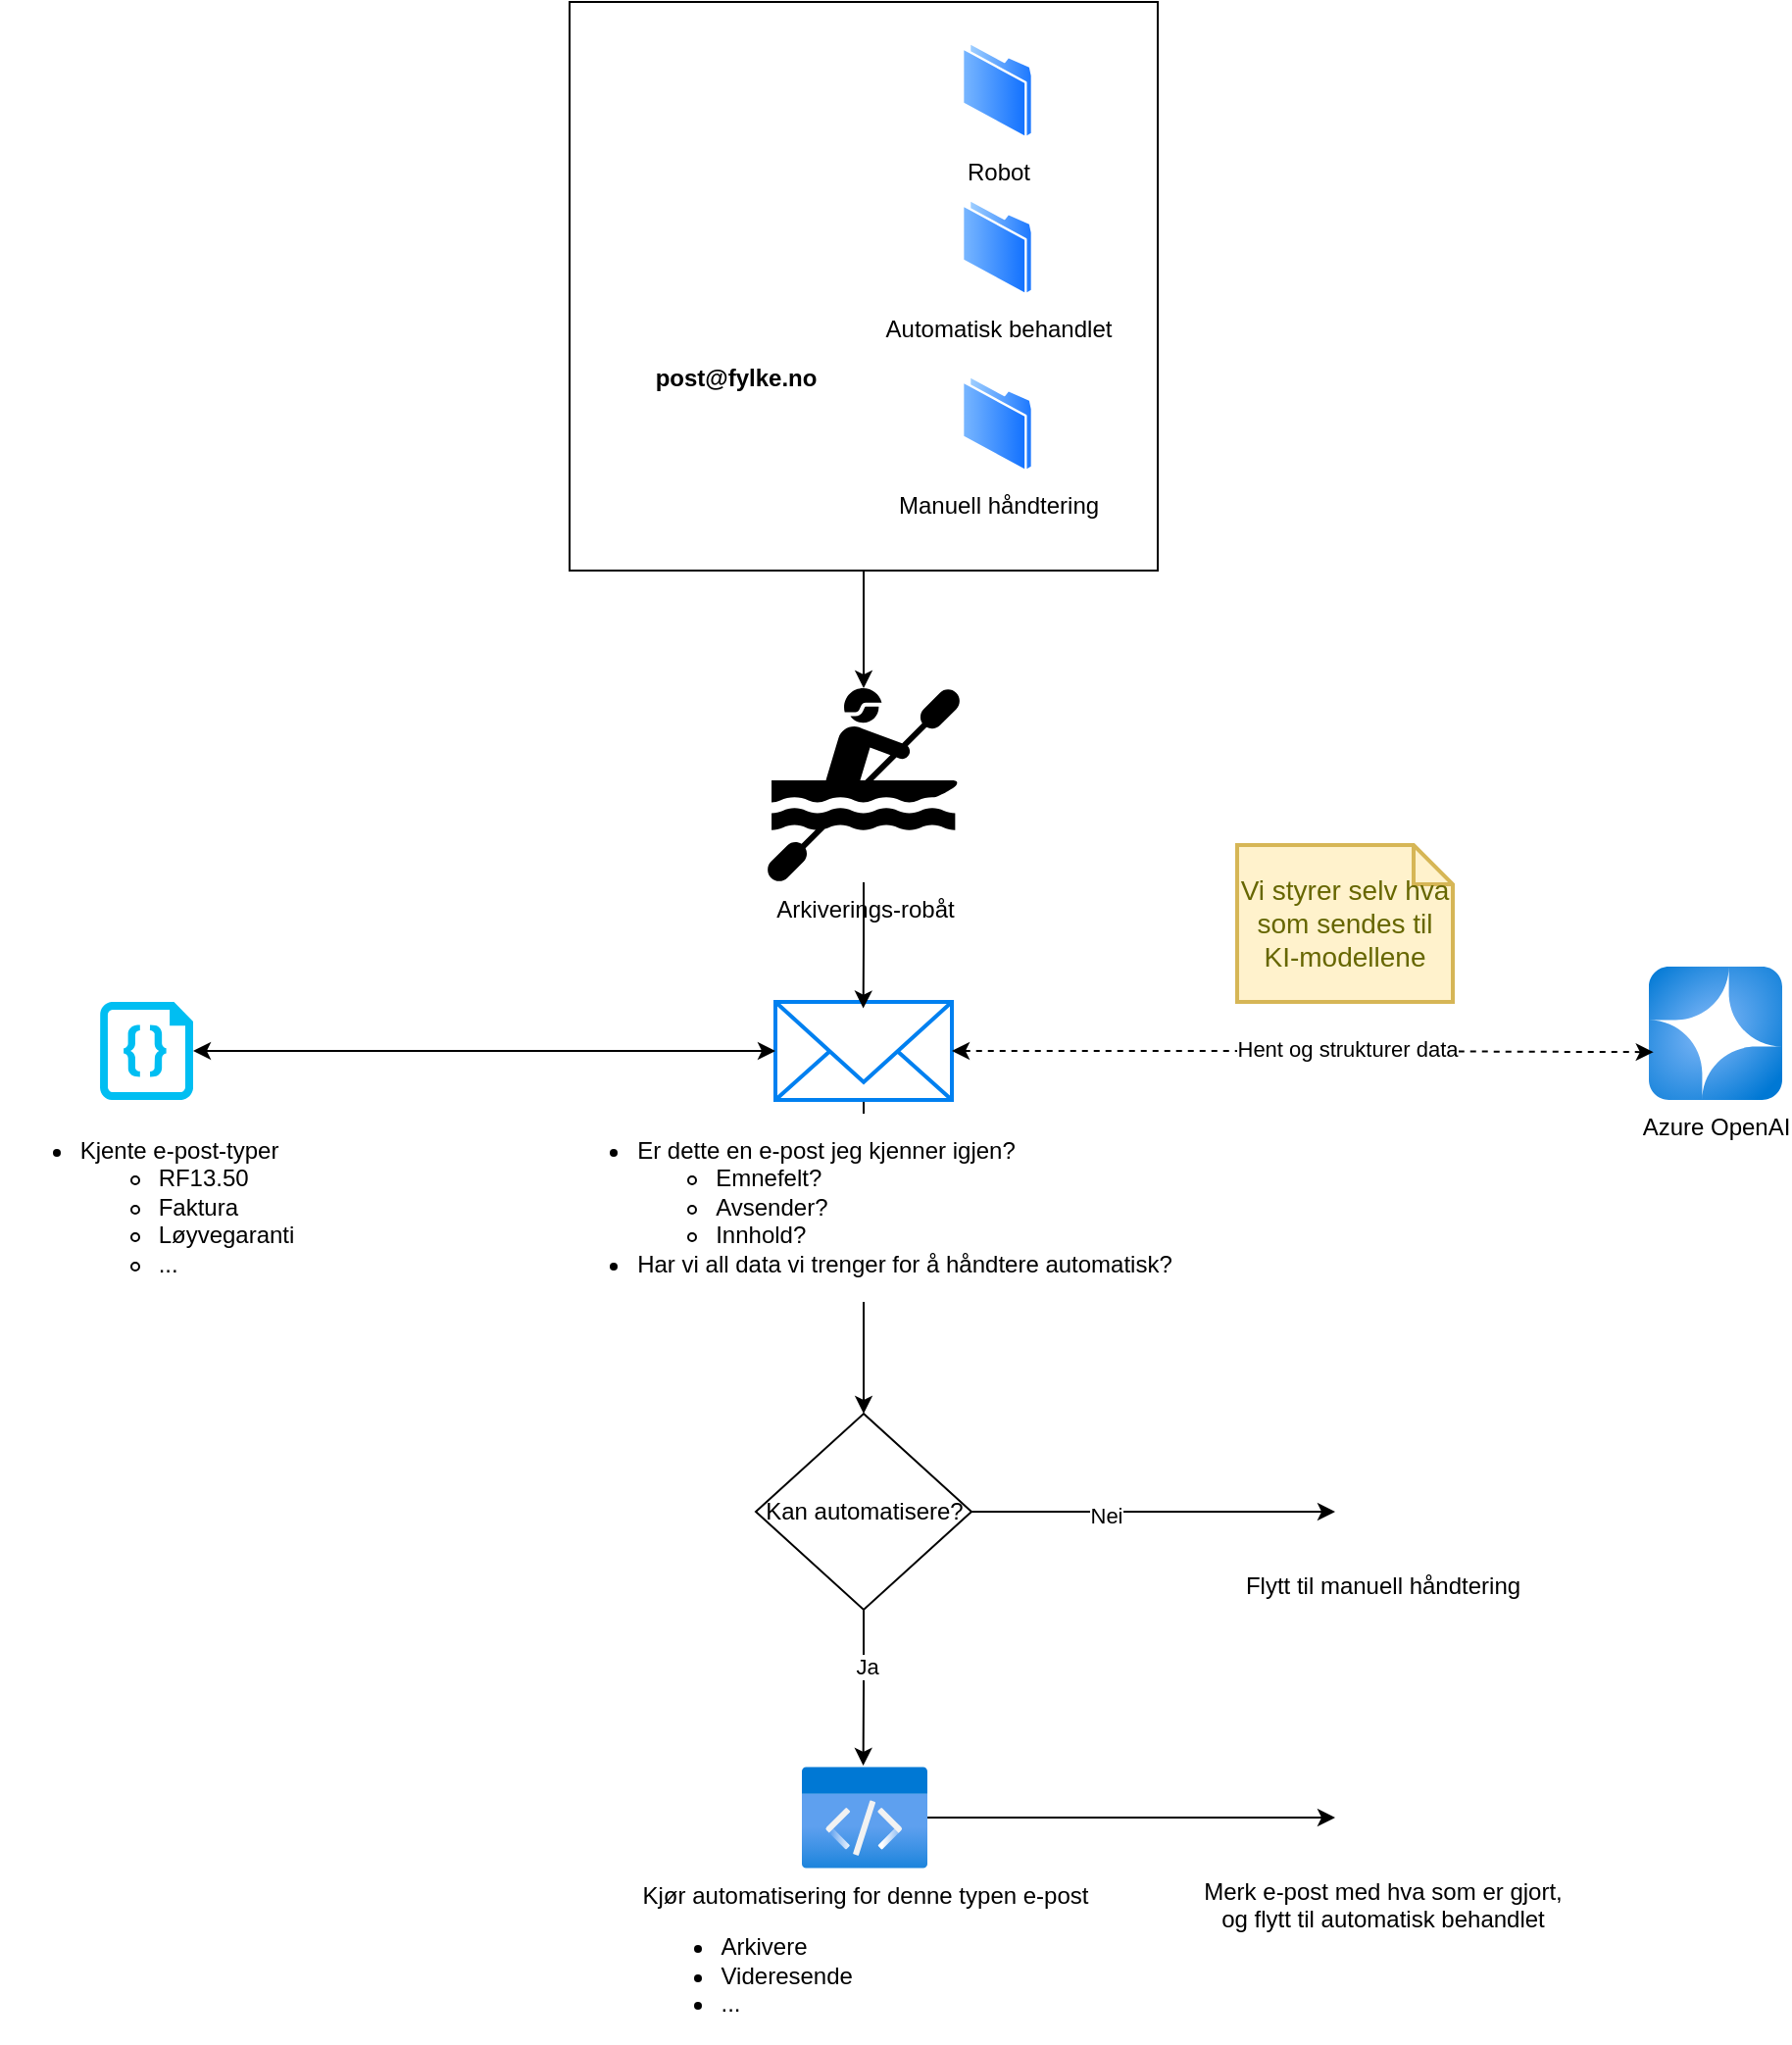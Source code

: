 <mxfile version="27.0.5">
  <diagram name="Page-1" id="6sWM705rrdeoT4AB0MJl">
    <mxGraphModel dx="2269" dy="743" grid="1" gridSize="10" guides="1" tooltips="1" connect="1" arrows="1" fold="1" page="1" pageScale="1" pageWidth="850" pageHeight="1100" math="0" shadow="0">
      <root>
        <mxCell id="0" />
        <mxCell id="1" parent="0" />
        <mxCell id="cAmvjZ3WunnU9N3wVqUZ-5" value="" style="rounded=0;whiteSpace=wrap;html=1;" vertex="1" parent="1">
          <mxGeometry x="99.5" y="70" width="300" height="290" as="geometry" />
        </mxCell>
        <mxCell id="cAmvjZ3WunnU9N3wVqUZ-1" value="&lt;b&gt;post@fylke.no&lt;/b&gt;" style="shape=image;html=1;verticalAlign=top;verticalLabelPosition=bottom;labelBackgroundColor=#ffffff;imageAspect=0;aspect=fixed;image=https://cdn0.iconfinder.com/data/icons/logos-microsoft-office-365/128/Microsoft_Office-07-128.png" vertex="1" parent="1">
          <mxGeometry x="119.5" y="120" width="128" height="128" as="geometry" />
        </mxCell>
        <mxCell id="cAmvjZ3WunnU9N3wVqUZ-2" value="Robot" style="image;aspect=fixed;perimeter=ellipsePerimeter;html=1;align=center;shadow=0;dashed=0;spacingTop=3;image=img/lib/active_directory/folder.svg;" vertex="1" parent="1">
          <mxGeometry x="299.5" y="90" width="36.5" height="50" as="geometry" />
        </mxCell>
        <mxCell id="cAmvjZ3WunnU9N3wVqUZ-3" value="Automatisk behandlet" style="image;aspect=fixed;perimeter=ellipsePerimeter;html=1;align=center;shadow=0;dashed=0;spacingTop=3;image=img/lib/active_directory/folder.svg;" vertex="1" parent="1">
          <mxGeometry x="299.5" y="170" width="36.5" height="50" as="geometry" />
        </mxCell>
        <mxCell id="cAmvjZ3WunnU9N3wVqUZ-4" value="Manuell håndtering" style="image;aspect=fixed;perimeter=ellipsePerimeter;html=1;align=center;shadow=0;dashed=0;spacingTop=3;image=img/lib/active_directory/folder.svg;" vertex="1" parent="1">
          <mxGeometry x="299.5" y="260" width="36.5" height="50" as="geometry" />
        </mxCell>
        <mxCell id="cAmvjZ3WunnU9N3wVqUZ-8" value="Arkiverings-robåt" style="shape=mxgraph.signs.sports.kayak;html=1;pointerEvents=1;fillColor=#000000;strokeColor=none;verticalLabelPosition=bottom;verticalAlign=top;align=center;" vertex="1" parent="1">
          <mxGeometry x="200" y="420" width="99" height="99" as="geometry" />
        </mxCell>
        <mxCell id="cAmvjZ3WunnU9N3wVqUZ-16" style="edgeStyle=orthogonalEdgeStyle;rounded=0;orthogonalLoop=1;jettySize=auto;html=1;entryX=0.5;entryY=0;entryDx=0;entryDy=0;entryPerimeter=0;" edge="1" parent="1" source="cAmvjZ3WunnU9N3wVqUZ-5" target="cAmvjZ3WunnU9N3wVqUZ-8">
          <mxGeometry relative="1" as="geometry" />
        </mxCell>
        <mxCell id="cAmvjZ3WunnU9N3wVqUZ-23" style="edgeStyle=orthogonalEdgeStyle;rounded=0;orthogonalLoop=1;jettySize=auto;html=1;entryX=0.5;entryY=0;entryDx=0;entryDy=0;" edge="1" parent="1" source="cAmvjZ3WunnU9N3wVqUZ-17" target="cAmvjZ3WunnU9N3wVqUZ-22">
          <mxGeometry relative="1" as="geometry" />
        </mxCell>
        <mxCell id="cAmvjZ3WunnU9N3wVqUZ-17" value="&lt;ul&gt;&lt;li style=&quot;text-align: left;&quot;&gt;Er dette en e-post jeg kjenner igjen?&lt;/li&gt;&lt;ul&gt;&lt;li style=&quot;text-align: left;&quot;&gt;Emnefelt?&lt;/li&gt;&lt;li style=&quot;text-align: left;&quot;&gt;Avsender?&lt;/li&gt;&lt;li style=&quot;text-align: left;&quot;&gt;Innhold?&lt;/li&gt;&lt;/ul&gt;&lt;li style=&quot;text-align: left;&quot;&gt;Har vi all data vi trenger for å håndtere automatisk?&lt;/li&gt;&lt;/ul&gt;" style="html=1;verticalLabelPosition=bottom;align=center;labelBackgroundColor=#ffffff;verticalAlign=top;strokeWidth=2;strokeColor=#0080F0;shadow=0;dashed=0;shape=mxgraph.ios7.icons.mail;" vertex="1" parent="1">
          <mxGeometry x="204.5" y="580" width="90" height="50" as="geometry" />
        </mxCell>
        <mxCell id="cAmvjZ3WunnU9N3wVqUZ-18" value="Azure OpenAI" style="image;aspect=fixed;html=1;points=[];align=center;fontSize=12;image=img/lib/azure2/ai_machine_learning/Azure_OpenAI.svg;" vertex="1" parent="1">
          <mxGeometry x="650" y="562" width="68" height="68" as="geometry" />
        </mxCell>
        <mxCell id="cAmvjZ3WunnU9N3wVqUZ-20" style="edgeStyle=orthogonalEdgeStyle;rounded=0;orthogonalLoop=1;jettySize=auto;html=1;entryX=0.035;entryY=0.641;entryDx=0;entryDy=0;entryPerimeter=0;startArrow=classic;startFill=1;dashed=1;" edge="1" parent="1" source="cAmvjZ3WunnU9N3wVqUZ-17" target="cAmvjZ3WunnU9N3wVqUZ-18">
          <mxGeometry relative="1" as="geometry" />
        </mxCell>
        <mxCell id="cAmvjZ3WunnU9N3wVqUZ-21" value="Hent og strukturer data" style="edgeLabel;html=1;align=center;verticalAlign=middle;resizable=0;points=[];" vertex="1" connectable="0" parent="cAmvjZ3WunnU9N3wVqUZ-20">
          <mxGeometry x="0.125" y="2" relative="1" as="geometry">
            <mxPoint as="offset" />
          </mxGeometry>
        </mxCell>
        <mxCell id="cAmvjZ3WunnU9N3wVqUZ-26" style="edgeStyle=orthogonalEdgeStyle;rounded=0;orthogonalLoop=1;jettySize=auto;html=1;" edge="1" parent="1" source="cAmvjZ3WunnU9N3wVqUZ-22" target="cAmvjZ3WunnU9N3wVqUZ-25">
          <mxGeometry relative="1" as="geometry" />
        </mxCell>
        <mxCell id="cAmvjZ3WunnU9N3wVqUZ-29" value="Nei" style="edgeLabel;html=1;align=center;verticalAlign=middle;resizable=0;points=[];" vertex="1" connectable="0" parent="cAmvjZ3WunnU9N3wVqUZ-26">
          <mxGeometry x="-0.268" y="-2" relative="1" as="geometry">
            <mxPoint as="offset" />
          </mxGeometry>
        </mxCell>
        <mxCell id="cAmvjZ3WunnU9N3wVqUZ-22" value="Kan automatisere?" style="rhombus;whiteSpace=wrap;html=1;" vertex="1" parent="1">
          <mxGeometry x="194.5" y="790" width="110" height="100" as="geometry" />
        </mxCell>
        <mxCell id="cAmvjZ3WunnU9N3wVqUZ-24" style="edgeStyle=orthogonalEdgeStyle;rounded=0;orthogonalLoop=1;jettySize=auto;html=1;entryX=0.498;entryY=0.066;entryDx=0;entryDy=0;entryPerimeter=0;" edge="1" parent="1" source="cAmvjZ3WunnU9N3wVqUZ-8" target="cAmvjZ3WunnU9N3wVqUZ-17">
          <mxGeometry relative="1" as="geometry" />
        </mxCell>
        <mxCell id="cAmvjZ3WunnU9N3wVqUZ-25" value="Flytt til manuell håndtering" style="shape=image;html=1;verticalAlign=top;verticalLabelPosition=bottom;labelBackgroundColor=#ffffff;imageAspect=0;aspect=fixed;image=https://cdn0.iconfinder.com/data/icons/logos-microsoft-office-365/128/Microsoft_Office-07-128.png" vertex="1" parent="1">
          <mxGeometry x="490" y="816" width="48" height="48" as="geometry" />
        </mxCell>
        <mxCell id="cAmvjZ3WunnU9N3wVqUZ-27" value="&lt;ul&gt;&lt;li style=&quot;text-align: left;&quot;&gt;Kjente e-post-typer&lt;br&gt;&lt;/li&gt;&lt;ul&gt;&lt;li style=&quot;text-align: left;&quot;&gt;RF13.50&lt;/li&gt;&lt;li style=&quot;text-align: left;&quot;&gt;Faktura&lt;/li&gt;&lt;li style=&quot;text-align: left;&quot;&gt;Løyvegaranti&lt;/li&gt;&lt;li style=&quot;text-align: left;&quot;&gt;...&lt;/li&gt;&lt;/ul&gt;&lt;/ul&gt;" style="verticalLabelPosition=bottom;html=1;verticalAlign=top;align=center;strokeColor=none;fillColor=#00BEF2;shape=mxgraph.azure.code_file;pointerEvents=1;" vertex="1" parent="1">
          <mxGeometry x="-140" y="580" width="47.5" height="50" as="geometry" />
        </mxCell>
        <mxCell id="cAmvjZ3WunnU9N3wVqUZ-28" style="edgeStyle=orthogonalEdgeStyle;rounded=0;orthogonalLoop=1;jettySize=auto;html=1;entryX=1;entryY=0.5;entryDx=0;entryDy=0;entryPerimeter=0;startArrow=classic;startFill=1;" edge="1" parent="1" source="cAmvjZ3WunnU9N3wVqUZ-17" target="cAmvjZ3WunnU9N3wVqUZ-27">
          <mxGeometry relative="1" as="geometry" />
        </mxCell>
        <mxCell id="cAmvjZ3WunnU9N3wVqUZ-37" style="edgeStyle=orthogonalEdgeStyle;rounded=0;orthogonalLoop=1;jettySize=auto;html=1;entryX=0;entryY=0.5;entryDx=0;entryDy=0;" edge="1" parent="1" source="cAmvjZ3WunnU9N3wVqUZ-33" target="cAmvjZ3WunnU9N3wVqUZ-36">
          <mxGeometry relative="1" as="geometry" />
        </mxCell>
        <mxCell id="cAmvjZ3WunnU9N3wVqUZ-33" value="Kjør automatisering for denne typen e-post&lt;br&gt;&lt;ul&gt;&lt;li style=&quot;text-align: left;&quot;&gt;Arkivere&lt;/li&gt;&lt;li style=&quot;text-align: left;&quot;&gt;Videresende&lt;/li&gt;&lt;li style=&quot;text-align: left;&quot;&gt;...&lt;/li&gt;&lt;/ul&gt;" style="image;aspect=fixed;html=1;points=[];align=center;fontSize=12;image=img/lib/azure2/general/Code.svg;" vertex="1" parent="1">
          <mxGeometry x="218" y="970" width="64" height="52" as="geometry" />
        </mxCell>
        <mxCell id="cAmvjZ3WunnU9N3wVqUZ-34" style="edgeStyle=orthogonalEdgeStyle;rounded=0;orthogonalLoop=1;jettySize=auto;html=1;entryX=0.489;entryY=-0.01;entryDx=0;entryDy=0;entryPerimeter=0;" edge="1" parent="1" source="cAmvjZ3WunnU9N3wVqUZ-22" target="cAmvjZ3WunnU9N3wVqUZ-33">
          <mxGeometry relative="1" as="geometry" />
        </mxCell>
        <mxCell id="cAmvjZ3WunnU9N3wVqUZ-35" value="Ja" style="edgeLabel;html=1;align=center;verticalAlign=middle;resizable=0;points=[];" vertex="1" connectable="0" parent="cAmvjZ3WunnU9N3wVqUZ-34">
          <mxGeometry x="-0.28" y="1" relative="1" as="geometry">
            <mxPoint as="offset" />
          </mxGeometry>
        </mxCell>
        <mxCell id="cAmvjZ3WunnU9N3wVqUZ-36" value="Merk e-post med hva som er gjort,&lt;br&gt;og flytt til automatisk behandlet" style="shape=image;html=1;verticalAlign=top;verticalLabelPosition=bottom;labelBackgroundColor=#ffffff;imageAspect=0;aspect=fixed;image=https://cdn0.iconfinder.com/data/icons/logos-microsoft-office-365/128/Microsoft_Office-07-128.png" vertex="1" parent="1">
          <mxGeometry x="490" y="972" width="48" height="48" as="geometry" />
        </mxCell>
        <mxCell id="cAmvjZ3WunnU9N3wVqUZ-38" value="Vi styrer selv hva som sendes til KI-modellene" style="shape=note;strokeWidth=2;fontSize=14;size=20;whiteSpace=wrap;html=1;fillColor=#fff2cc;strokeColor=#d6b656;fontColor=#666600;" vertex="1" parent="1">
          <mxGeometry x="440" y="500" width="110.0" height="80" as="geometry" />
        </mxCell>
      </root>
    </mxGraphModel>
  </diagram>
</mxfile>
